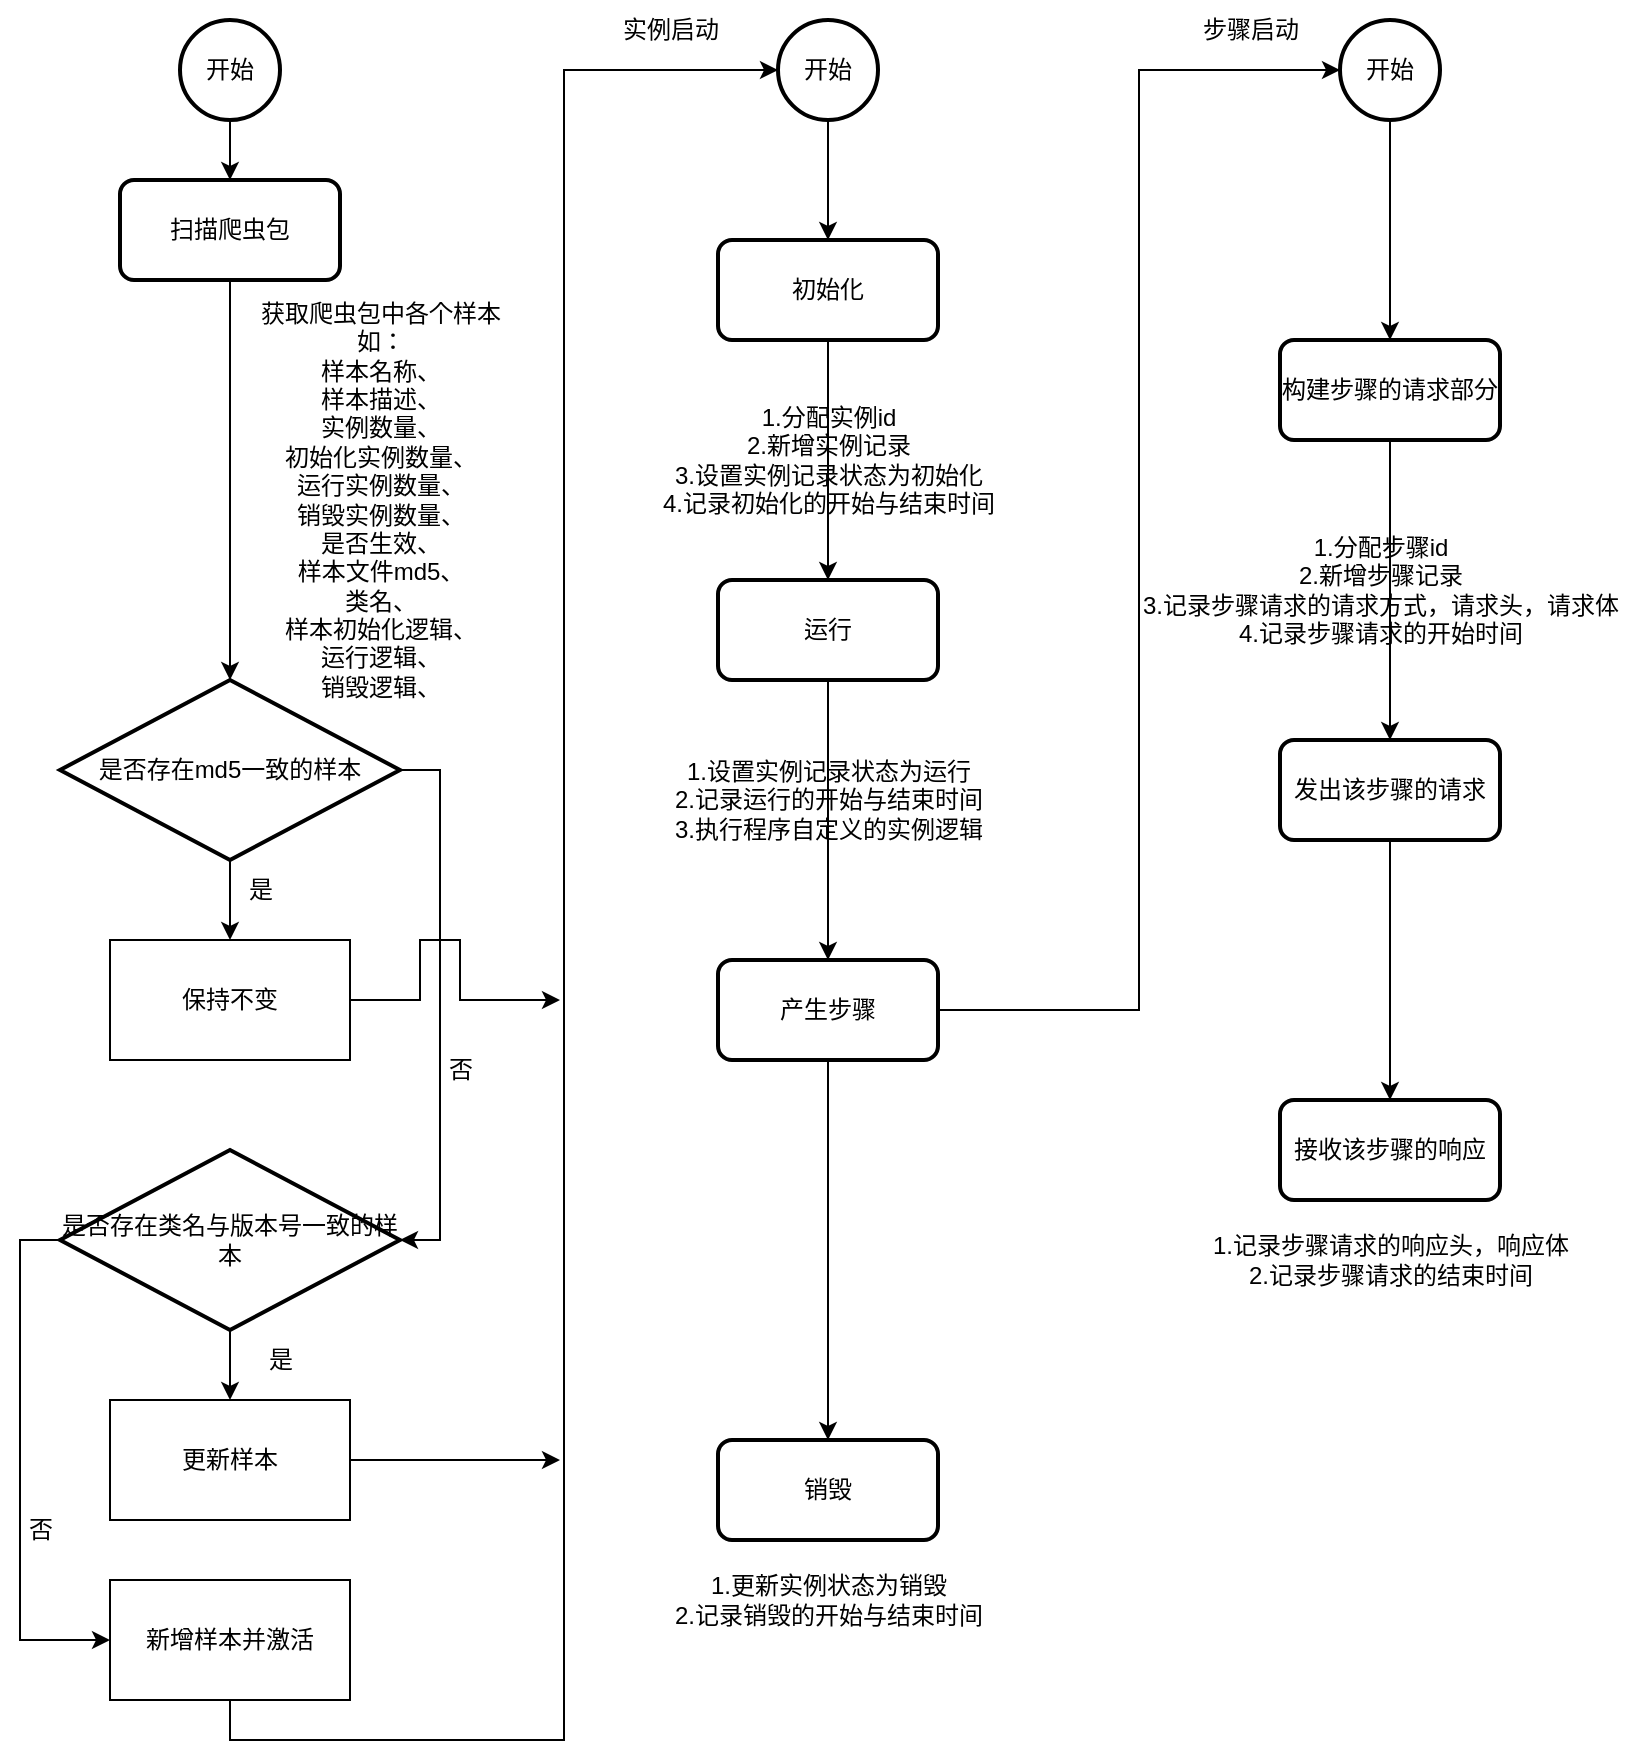 <mxfile version="21.2.8" type="device">
  <diagram name="第 1 页" id="ofU7p6vnMykX8HbHNVkN">
    <mxGraphModel dx="1050" dy="717" grid="1" gridSize="10" guides="1" tooltips="1" connect="1" arrows="1" fold="1" page="1" pageScale="1" pageWidth="827" pageHeight="1169" math="0" shadow="0">
      <root>
        <mxCell id="0" />
        <mxCell id="1" parent="0" />
        <mxCell id="fZPasMDdNVlAiNEVsiWp-52" style="edgeStyle=orthogonalEdgeStyle;rounded=0;orthogonalLoop=1;jettySize=auto;html=1;exitX=0.5;exitY=1;exitDx=0;exitDy=0;exitPerimeter=0;entryX=0.5;entryY=0;entryDx=0;entryDy=0;" edge="1" parent="1" source="fZPasMDdNVlAiNEVsiWp-11" target="fZPasMDdNVlAiNEVsiWp-51">
          <mxGeometry relative="1" as="geometry" />
        </mxCell>
        <mxCell id="fZPasMDdNVlAiNEVsiWp-11" value="开始" style="strokeWidth=2;html=1;shape=mxgraph.flowchart.start_2;whiteSpace=wrap;" vertex="1" parent="1">
          <mxGeometry x="90" y="20" width="50" height="50" as="geometry" />
        </mxCell>
        <mxCell id="fZPasMDdNVlAiNEVsiWp-14" value="获取爬虫包中各个样本&lt;br&gt;如：&lt;br&gt;样本名称、&lt;br&gt;样本描述、&lt;br&gt;实例数量、&lt;br&gt;初始化实例数量、&lt;br&gt;运行实例数量、&lt;br&gt;销毁实例数量、&lt;br&gt;是否生效、&lt;br&gt;样本文件md5、&lt;br&gt;类名、&lt;br&gt;样本初始化逻辑、&lt;br&gt;运行逻辑、&lt;br&gt;销毁逻辑、" style="text;html=1;align=center;verticalAlign=middle;resizable=0;points=[];autosize=1;strokeColor=none;fillColor=none;" vertex="1" parent="1">
          <mxGeometry x="120" y="150" width="140" height="220" as="geometry" />
        </mxCell>
        <mxCell id="fZPasMDdNVlAiNEVsiWp-18" style="edgeStyle=orthogonalEdgeStyle;rounded=0;orthogonalLoop=1;jettySize=auto;html=1;exitX=0.5;exitY=1;exitDx=0;exitDy=0;exitPerimeter=0;entryX=0.5;entryY=0;entryDx=0;entryDy=0;" edge="1" parent="1" source="fZPasMDdNVlAiNEVsiWp-15" target="fZPasMDdNVlAiNEVsiWp-17">
          <mxGeometry relative="1" as="geometry" />
        </mxCell>
        <mxCell id="fZPasMDdNVlAiNEVsiWp-27" style="edgeStyle=orthogonalEdgeStyle;rounded=0;orthogonalLoop=1;jettySize=auto;html=1;exitX=1;exitY=0.5;exitDx=0;exitDy=0;exitPerimeter=0;entryX=1;entryY=0.5;entryDx=0;entryDy=0;entryPerimeter=0;" edge="1" parent="1" source="fZPasMDdNVlAiNEVsiWp-15" target="fZPasMDdNVlAiNEVsiWp-20">
          <mxGeometry relative="1" as="geometry" />
        </mxCell>
        <mxCell id="fZPasMDdNVlAiNEVsiWp-15" value="是否存在md5一致的样本" style="strokeWidth=2;html=1;shape=mxgraph.flowchart.decision;whiteSpace=wrap;" vertex="1" parent="1">
          <mxGeometry x="30" y="350" width="170" height="90" as="geometry" />
        </mxCell>
        <mxCell id="fZPasMDdNVlAiNEVsiWp-36" style="edgeStyle=orthogonalEdgeStyle;rounded=0;orthogonalLoop=1;jettySize=auto;html=1;exitX=1;exitY=0.5;exitDx=0;exitDy=0;" edge="1" parent="1" source="fZPasMDdNVlAiNEVsiWp-17">
          <mxGeometry relative="1" as="geometry">
            <mxPoint x="280" y="510" as="targetPoint" />
            <Array as="points">
              <mxPoint x="210" y="510" />
              <mxPoint x="210" y="480" />
              <mxPoint x="230" y="480" />
              <mxPoint x="230" y="510" />
            </Array>
          </mxGeometry>
        </mxCell>
        <mxCell id="fZPasMDdNVlAiNEVsiWp-17" value="保持不变" style="rounded=0;whiteSpace=wrap;html=1;" vertex="1" parent="1">
          <mxGeometry x="55" y="480" width="120" height="60" as="geometry" />
        </mxCell>
        <mxCell id="fZPasMDdNVlAiNEVsiWp-19" value="是" style="text;html=1;align=center;verticalAlign=middle;resizable=0;points=[];autosize=1;strokeColor=none;fillColor=none;" vertex="1" parent="1">
          <mxGeometry x="110" y="440" width="40" height="30" as="geometry" />
        </mxCell>
        <mxCell id="fZPasMDdNVlAiNEVsiWp-24" style="edgeStyle=orthogonalEdgeStyle;rounded=0;orthogonalLoop=1;jettySize=auto;html=1;exitX=0.5;exitY=1;exitDx=0;exitDy=0;exitPerimeter=0;entryX=0.5;entryY=0;entryDx=0;entryDy=0;" edge="1" parent="1" source="fZPasMDdNVlAiNEVsiWp-20" target="fZPasMDdNVlAiNEVsiWp-23">
          <mxGeometry relative="1" as="geometry" />
        </mxCell>
        <mxCell id="fZPasMDdNVlAiNEVsiWp-30" style="edgeStyle=orthogonalEdgeStyle;rounded=0;orthogonalLoop=1;jettySize=auto;html=1;exitX=0;exitY=0.5;exitDx=0;exitDy=0;exitPerimeter=0;entryX=0;entryY=0.5;entryDx=0;entryDy=0;" edge="1" parent="1" source="fZPasMDdNVlAiNEVsiWp-20" target="fZPasMDdNVlAiNEVsiWp-29">
          <mxGeometry relative="1" as="geometry" />
        </mxCell>
        <mxCell id="fZPasMDdNVlAiNEVsiWp-20" value="是否存在类名与版本号一致的样本" style="strokeWidth=2;html=1;shape=mxgraph.flowchart.decision;whiteSpace=wrap;" vertex="1" parent="1">
          <mxGeometry x="30" y="585" width="170" height="90" as="geometry" />
        </mxCell>
        <mxCell id="fZPasMDdNVlAiNEVsiWp-22" value="否" style="text;html=1;align=center;verticalAlign=middle;resizable=0;points=[];autosize=1;strokeColor=none;fillColor=none;" vertex="1" parent="1">
          <mxGeometry x="210" y="530" width="40" height="30" as="geometry" />
        </mxCell>
        <mxCell id="fZPasMDdNVlAiNEVsiWp-35" style="edgeStyle=orthogonalEdgeStyle;rounded=0;orthogonalLoop=1;jettySize=auto;html=1;exitX=1;exitY=0.5;exitDx=0;exitDy=0;" edge="1" parent="1" source="fZPasMDdNVlAiNEVsiWp-23">
          <mxGeometry relative="1" as="geometry">
            <mxPoint x="280" y="740" as="targetPoint" />
          </mxGeometry>
        </mxCell>
        <mxCell id="fZPasMDdNVlAiNEVsiWp-23" value="更新样本" style="rounded=0;whiteSpace=wrap;html=1;" vertex="1" parent="1">
          <mxGeometry x="55" y="710" width="120" height="60" as="geometry" />
        </mxCell>
        <mxCell id="fZPasMDdNVlAiNEVsiWp-25" value="是" style="text;html=1;align=center;verticalAlign=middle;resizable=0;points=[];autosize=1;strokeColor=none;fillColor=none;" vertex="1" parent="1">
          <mxGeometry x="120" y="675" width="40" height="30" as="geometry" />
        </mxCell>
        <mxCell id="fZPasMDdNVlAiNEVsiWp-33" style="edgeStyle=orthogonalEdgeStyle;rounded=0;orthogonalLoop=1;jettySize=auto;html=1;exitX=0.5;exitY=1;exitDx=0;exitDy=0;entryX=0;entryY=0.5;entryDx=0;entryDy=0;entryPerimeter=0;" edge="1" parent="1" source="fZPasMDdNVlAiNEVsiWp-29" target="fZPasMDdNVlAiNEVsiWp-32">
          <mxGeometry relative="1" as="geometry" />
        </mxCell>
        <mxCell id="fZPasMDdNVlAiNEVsiWp-29" value="新增样本并激活" style="rounded=0;whiteSpace=wrap;html=1;" vertex="1" parent="1">
          <mxGeometry x="55" y="800" width="120" height="60" as="geometry" />
        </mxCell>
        <mxCell id="fZPasMDdNVlAiNEVsiWp-31" value="否" style="text;html=1;align=center;verticalAlign=middle;resizable=0;points=[];autosize=1;strokeColor=none;fillColor=none;" vertex="1" parent="1">
          <mxGeometry y="760" width="40" height="30" as="geometry" />
        </mxCell>
        <mxCell id="fZPasMDdNVlAiNEVsiWp-55" style="edgeStyle=orthogonalEdgeStyle;rounded=0;orthogonalLoop=1;jettySize=auto;html=1;exitX=0.5;exitY=1;exitDx=0;exitDy=0;exitPerimeter=0;entryX=0.5;entryY=0;entryDx=0;entryDy=0;" edge="1" parent="1" source="fZPasMDdNVlAiNEVsiWp-32" target="fZPasMDdNVlAiNEVsiWp-54">
          <mxGeometry relative="1" as="geometry" />
        </mxCell>
        <mxCell id="fZPasMDdNVlAiNEVsiWp-32" value="开始" style="strokeWidth=2;html=1;shape=mxgraph.flowchart.start_2;whiteSpace=wrap;" vertex="1" parent="1">
          <mxGeometry x="389" y="20" width="50" height="50" as="geometry" />
        </mxCell>
        <mxCell id="fZPasMDdNVlAiNEVsiWp-34" value="实例启动" style="text;html=1;align=center;verticalAlign=middle;resizable=0;points=[];autosize=1;strokeColor=none;fillColor=none;" vertex="1" parent="1">
          <mxGeometry x="300" y="10" width="70" height="30" as="geometry" />
        </mxCell>
        <mxCell id="fZPasMDdNVlAiNEVsiWp-53" style="edgeStyle=orthogonalEdgeStyle;rounded=0;orthogonalLoop=1;jettySize=auto;html=1;exitX=0.5;exitY=1;exitDx=0;exitDy=0;entryX=0.5;entryY=0;entryDx=0;entryDy=0;entryPerimeter=0;" edge="1" parent="1" source="fZPasMDdNVlAiNEVsiWp-51" target="fZPasMDdNVlAiNEVsiWp-15">
          <mxGeometry relative="1" as="geometry" />
        </mxCell>
        <mxCell id="fZPasMDdNVlAiNEVsiWp-51" value="扫描爬虫包" style="rounded=1;whiteSpace=wrap;html=1;absoluteArcSize=1;arcSize=14;strokeWidth=2;" vertex="1" parent="1">
          <mxGeometry x="60" y="100" width="110" height="50" as="geometry" />
        </mxCell>
        <mxCell id="fZPasMDdNVlAiNEVsiWp-58" style="edgeStyle=orthogonalEdgeStyle;rounded=0;orthogonalLoop=1;jettySize=auto;html=1;exitX=0.5;exitY=1;exitDx=0;exitDy=0;entryX=0.5;entryY=0;entryDx=0;entryDy=0;" edge="1" parent="1" source="fZPasMDdNVlAiNEVsiWp-54" target="fZPasMDdNVlAiNEVsiWp-56">
          <mxGeometry relative="1" as="geometry" />
        </mxCell>
        <mxCell id="fZPasMDdNVlAiNEVsiWp-54" value="初始化" style="rounded=1;whiteSpace=wrap;html=1;absoluteArcSize=1;arcSize=14;strokeWidth=2;" vertex="1" parent="1">
          <mxGeometry x="359" y="130" width="110" height="50" as="geometry" />
        </mxCell>
        <mxCell id="fZPasMDdNVlAiNEVsiWp-59" style="edgeStyle=orthogonalEdgeStyle;rounded=0;orthogonalLoop=1;jettySize=auto;html=1;exitX=0.5;exitY=1;exitDx=0;exitDy=0;entryX=0.5;entryY=0;entryDx=0;entryDy=0;" edge="1" parent="1" source="fZPasMDdNVlAiNEVsiWp-56" target="fZPasMDdNVlAiNEVsiWp-57">
          <mxGeometry relative="1" as="geometry" />
        </mxCell>
        <mxCell id="fZPasMDdNVlAiNEVsiWp-56" value="运行" style="rounded=1;whiteSpace=wrap;html=1;absoluteArcSize=1;arcSize=14;strokeWidth=2;" vertex="1" parent="1">
          <mxGeometry x="359" y="300" width="110" height="50" as="geometry" />
        </mxCell>
        <mxCell id="fZPasMDdNVlAiNEVsiWp-63" style="edgeStyle=orthogonalEdgeStyle;rounded=0;orthogonalLoop=1;jettySize=auto;html=1;exitX=0.5;exitY=1;exitDx=0;exitDy=0;" edge="1" parent="1" source="fZPasMDdNVlAiNEVsiWp-57" target="fZPasMDdNVlAiNEVsiWp-62">
          <mxGeometry relative="1" as="geometry" />
        </mxCell>
        <mxCell id="fZPasMDdNVlAiNEVsiWp-65" style="edgeStyle=orthogonalEdgeStyle;rounded=0;orthogonalLoop=1;jettySize=auto;html=1;exitX=1;exitY=0.5;exitDx=0;exitDy=0;entryX=0;entryY=0.5;entryDx=0;entryDy=0;entryPerimeter=0;" edge="1" parent="1" source="fZPasMDdNVlAiNEVsiWp-57" target="fZPasMDdNVlAiNEVsiWp-64">
          <mxGeometry relative="1" as="geometry" />
        </mxCell>
        <mxCell id="fZPasMDdNVlAiNEVsiWp-57" value="产生步骤" style="rounded=1;whiteSpace=wrap;html=1;absoluteArcSize=1;arcSize=14;strokeWidth=2;" vertex="1" parent="1">
          <mxGeometry x="359" y="490" width="110" height="50" as="geometry" />
        </mxCell>
        <mxCell id="fZPasMDdNVlAiNEVsiWp-60" value="1.更新实例状态为销毁&lt;br&gt;2.记录销毁的开始与结束时间" style="text;html=1;align=center;verticalAlign=middle;resizable=0;points=[];autosize=1;strokeColor=none;fillColor=none;" vertex="1" parent="1">
          <mxGeometry x="324" y="790" width="180" height="40" as="geometry" />
        </mxCell>
        <mxCell id="fZPasMDdNVlAiNEVsiWp-62" value="销毁" style="rounded=1;whiteSpace=wrap;html=1;absoluteArcSize=1;arcSize=14;strokeWidth=2;" vertex="1" parent="1">
          <mxGeometry x="359" y="730" width="110" height="50" as="geometry" />
        </mxCell>
        <mxCell id="fZPasMDdNVlAiNEVsiWp-68" style="edgeStyle=orthogonalEdgeStyle;rounded=0;orthogonalLoop=1;jettySize=auto;html=1;exitX=0.5;exitY=1;exitDx=0;exitDy=0;exitPerimeter=0;entryX=0.5;entryY=0;entryDx=0;entryDy=0;" edge="1" parent="1" source="fZPasMDdNVlAiNEVsiWp-64" target="fZPasMDdNVlAiNEVsiWp-67">
          <mxGeometry relative="1" as="geometry" />
        </mxCell>
        <mxCell id="fZPasMDdNVlAiNEVsiWp-64" value="开始" style="strokeWidth=2;html=1;shape=mxgraph.flowchart.start_2;whiteSpace=wrap;" vertex="1" parent="1">
          <mxGeometry x="670" y="20" width="50" height="50" as="geometry" />
        </mxCell>
        <mxCell id="fZPasMDdNVlAiNEVsiWp-66" value="步骤启动" style="text;html=1;align=center;verticalAlign=middle;resizable=0;points=[];autosize=1;strokeColor=none;fillColor=none;" vertex="1" parent="1">
          <mxGeometry x="590" y="10" width="70" height="30" as="geometry" />
        </mxCell>
        <mxCell id="fZPasMDdNVlAiNEVsiWp-73" style="edgeStyle=orthogonalEdgeStyle;rounded=0;orthogonalLoop=1;jettySize=auto;html=1;exitX=0.5;exitY=1;exitDx=0;exitDy=0;" edge="1" parent="1" source="fZPasMDdNVlAiNEVsiWp-67" target="fZPasMDdNVlAiNEVsiWp-72">
          <mxGeometry relative="1" as="geometry" />
        </mxCell>
        <mxCell id="fZPasMDdNVlAiNEVsiWp-67" value="构建步骤的请求部分" style="rounded=1;whiteSpace=wrap;html=1;absoluteArcSize=1;arcSize=14;strokeWidth=2;" vertex="1" parent="1">
          <mxGeometry x="640" y="180" width="110" height="50" as="geometry" />
        </mxCell>
        <mxCell id="fZPasMDdNVlAiNEVsiWp-69" value="1.分配步骤id&lt;br&gt;2.新增步骤记录&lt;br&gt;3.记录步骤请求的请求方式，请求头，请求体&lt;br&gt;4.记录步骤请求的开始时间" style="text;html=1;align=center;verticalAlign=middle;resizable=0;points=[];autosize=1;strokeColor=none;fillColor=none;" vertex="1" parent="1">
          <mxGeometry x="560" y="270" width="260" height="70" as="geometry" />
        </mxCell>
        <mxCell id="fZPasMDdNVlAiNEVsiWp-70" value="1.分配实例id&lt;br&gt;2.新增实例记录&lt;br&gt;3.设置实例记录状态为初始化&lt;br&gt;4.记录初始化的开始与结束时间" style="text;html=1;align=center;verticalAlign=middle;resizable=0;points=[];autosize=1;strokeColor=none;fillColor=none;" vertex="1" parent="1">
          <mxGeometry x="319" y="205" width="190" height="70" as="geometry" />
        </mxCell>
        <mxCell id="fZPasMDdNVlAiNEVsiWp-71" value="1.设置实例记录状态为运行&lt;br&gt;2.记录运行的开始与结束时间&lt;br&gt;3.执行程序自定义的实例逻辑" style="text;html=1;align=center;verticalAlign=middle;resizable=0;points=[];autosize=1;strokeColor=none;fillColor=none;" vertex="1" parent="1">
          <mxGeometry x="324" y="380" width="180" height="60" as="geometry" />
        </mxCell>
        <mxCell id="fZPasMDdNVlAiNEVsiWp-75" style="edgeStyle=orthogonalEdgeStyle;rounded=0;orthogonalLoop=1;jettySize=auto;html=1;exitX=0.5;exitY=1;exitDx=0;exitDy=0;" edge="1" parent="1" source="fZPasMDdNVlAiNEVsiWp-72" target="fZPasMDdNVlAiNEVsiWp-74">
          <mxGeometry relative="1" as="geometry" />
        </mxCell>
        <mxCell id="fZPasMDdNVlAiNEVsiWp-72" value="发出该步骤的请求" style="rounded=1;whiteSpace=wrap;html=1;absoluteArcSize=1;arcSize=14;strokeWidth=2;" vertex="1" parent="1">
          <mxGeometry x="640" y="380" width="110" height="50" as="geometry" />
        </mxCell>
        <mxCell id="fZPasMDdNVlAiNEVsiWp-74" value="接收该步骤的响应" style="rounded=1;whiteSpace=wrap;html=1;absoluteArcSize=1;arcSize=14;strokeWidth=2;" vertex="1" parent="1">
          <mxGeometry x="640" y="560" width="110" height="50" as="geometry" />
        </mxCell>
        <mxCell id="fZPasMDdNVlAiNEVsiWp-76" value="1.记录步骤请求的响应头，响应体&lt;br&gt;2.记录步骤请求的结束时间" style="text;html=1;align=center;verticalAlign=middle;resizable=0;points=[];autosize=1;strokeColor=none;fillColor=none;" vertex="1" parent="1">
          <mxGeometry x="595" y="620" width="200" height="40" as="geometry" />
        </mxCell>
      </root>
    </mxGraphModel>
  </diagram>
</mxfile>
